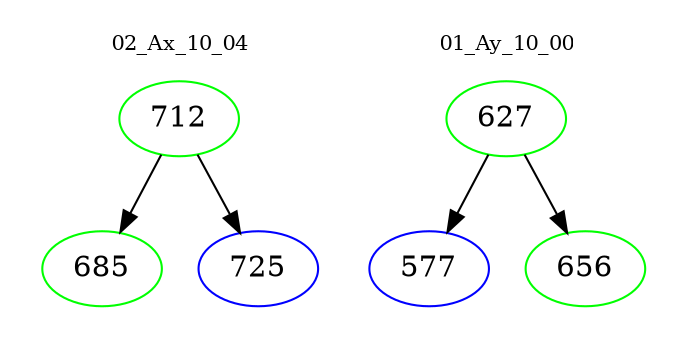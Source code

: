 digraph{
subgraph cluster_0 {
color = white
label = "02_Ax_10_04";
fontsize=10;
T0_712 [label="712", color="green"]
T0_712 -> T0_685 [color="black"]
T0_685 [label="685", color="green"]
T0_712 -> T0_725 [color="black"]
T0_725 [label="725", color="blue"]
}
subgraph cluster_1 {
color = white
label = "01_Ay_10_00";
fontsize=10;
T1_627 [label="627", color="green"]
T1_627 -> T1_577 [color="black"]
T1_577 [label="577", color="blue"]
T1_627 -> T1_656 [color="black"]
T1_656 [label="656", color="green"]
}
}
